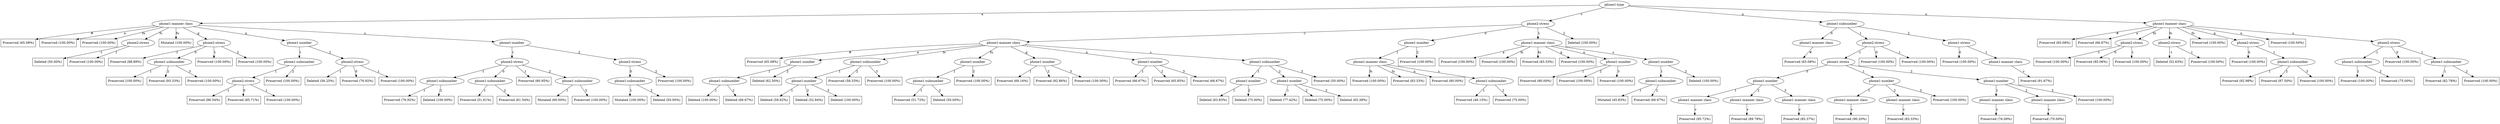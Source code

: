 digraph G {
"bg==" [ shape=ellipse label="phone1-type"]
"bg==" -> "bi0w" [ label="a" ]
"bi0w" [ shape=ellipse label="phone1-manner class"]
"bi0w" -> "bi0wLTA=" [ label="#" ]
"bi0wLTA=" [ shape=box label="Preserved (65.08%)"]
"bi0w" -> "bi0wLTEw" [ label="a" ]
"bi0wLTEw" [ shape=box label="Preserved (100.00%)"]
"bi0w" -> "bi0wLTEx" [ label="fn" ]
"bi0wLTEx" [ shape=box label="Preserved (100.00%)"]
"bi0w" -> "bi0wLTEy" [ label="fs" ]
"bi0wLTEy" [ shape=ellipse label="phone2-stress"]
"bi0wLTEy" -> "bi0wLTEyLTA=" [ label="-1" ]
"bi0wLTEyLTA=" [ shape=box label="Deleted (50.00%)"]
"bi0wLTEy" -> "bi0wLTEyLTI=" [ label="1" ]
"bi0wLTEyLTI=" [ shape=box label="Preserved (100.00%)"]
"bi0w" -> "bi0wLTEz" [ label="fu" ]
"bi0wLTEz" [ shape=box label="Mutated (100.00%)"]
"bi0w" -> "bi0wLTE0" [ label="g" ]
"bi0wLTE0" [ shape=ellipse label="phone2-stress"]
"bi0wLTE0" -> "bi0wLTE0LTA=" [ label="-1" ]
"bi0wLTE0LTA=" [ shape=box label="Preserved (88.89%)"]
"bi0wLTE0" -> "bi0wLTE0LTE=" [ label="0" ]
"bi0wLTE0LTE=" [ shape=ellipse label="phone1-subnumber"]
"bi0wLTE0LTE=" -> "bi0wLTE0LTEtMQ==" [ label="1" ]
"bi0wLTE0LTEtMQ==" [ shape=box label="Preserved (100.00%)"]
"bi0wLTE0LTE=" -> "bi0wLTE0LTEtMg==" [ label="2" ]
"bi0wLTE0LTEtMg==" [ shape=box label="Preserved (93.33%)"]
"bi0wLTE0LTE=" -> "bi0wLTE0LTEtMw==" [ label="3" ]
"bi0wLTE0LTEtMw==" [ shape=box label="Preserved (100.00%)"]
"bi0wLTE0" -> "bi0wLTE0LTI=" [ label="1" ]
"bi0wLTE0LTI=" [ shape=box label="Preserved (100.00%)"]
"bi0wLTE0" -> "bi0wLTE0LTM=" [ label="2" ]
"bi0wLTE0LTM=" [ shape=box label="Preserved (100.00%)"]
"bi0w" -> "bi0wLTE1" [ label="n" ]
"bi0wLTE1" [ shape=ellipse label="phone1-number"]
"bi0wLTE1" -> "bi0wLTE1LTE=" [ label="1" ]
"bi0wLTE1LTE=" [ shape=ellipse label="phone1-subnumber"]
"bi0wLTE1LTE=" -> "bi0wLTE1LTEtMQ==" [ label="1" ]
"bi0wLTE1LTEtMQ==" [ shape=ellipse label="phone2-stress"]
"bi0wLTE1LTEtMQ==" -> "bi0wLTE1LTEtMS0w" [ label="-1" ]
"bi0wLTE1LTEtMS0w" [ shape=box label="Preserved (86.54%)"]
"bi0wLTE1LTEtMQ==" -> "bi0wLTE1LTEtMS0x" [ label="0" ]
"bi0wLTE1LTEtMS0x" [ shape=box label="Preserved (85.71%)"]
"bi0wLTE1LTEtMQ==" -> "bi0wLTE1LTEtMS0y" [ label="1" ]
"bi0wLTE1LTEtMS0y" [ shape=box label="Preserved (100.00%)"]
"bi0wLTE1LTE=" -> "bi0wLTE1LTEtMg==" [ label="2" ]
"bi0wLTE1LTEtMg==" [ shape=box label="Preserved (100.00%)"]
"bi0wLTE1" -> "bi0wLTE1LTI=" [ label="2" ]
"bi0wLTE1LTI=" [ shape=ellipse label="phone2-stress"]
"bi0wLTE1LTI=" -> "bi0wLTE1LTItMA==" [ label="-1" ]
"bi0wLTE1LTItMA==" [ shape=box label="Deleted (56.25%)"]
"bi0wLTE1LTI=" -> "bi0wLTE1LTItMQ==" [ label="0" ]
"bi0wLTE1LTItMQ==" [ shape=box label="Preserved (76.92%)"]
"bi0wLTE1LTI=" -> "bi0wLTE1LTItMg==" [ label="1" ]
"bi0wLTE1LTItMg==" [ shape=box label="Preserved (100.00%)"]
"bi0w" -> "bi0wLTE2" [ label="s" ]
"bi0wLTE2" [ shape=ellipse label="phone1-number"]
"bi0wLTE2" -> "bi0wLTE2LTE=" [ label="1" ]
"bi0wLTE2LTE=" [ shape=ellipse label="phone2-stress"]
"bi0wLTE2LTE=" -> "bi0wLTE2LTEtMA==" [ label="-1" ]
"bi0wLTE2LTEtMA==" [ shape=ellipse label="phone1-subnumber"]
"bi0wLTE2LTEtMA==" -> "bi0wLTE2LTEtMC0x" [ label="1" ]
"bi0wLTE2LTEtMC0x" [ shape=box label="Preserved (76.92%)"]
"bi0wLTE2LTEtMA==" -> "bi0wLTE2LTEtMC0y" [ label="2" ]
"bi0wLTE2LTEtMC0y" [ shape=box label="Deleted (100.00%)"]
"bi0wLTE2LTE=" -> "bi0wLTE2LTEtMQ==" [ label="0" ]
"bi0wLTE2LTEtMQ==" [ shape=ellipse label="phone1-subnumber"]
"bi0wLTE2LTEtMQ==" -> "bi0wLTE2LTEtMS0x" [ label="1" ]
"bi0wLTE2LTEtMS0x" [ shape=box label="Preserved (51.61%)"]
"bi0wLTE2LTEtMQ==" -> "bi0wLTE2LTEtMS0y" [ label="2" ]
"bi0wLTE2LTEtMS0y" [ shape=box label="Preserved (61.54%)"]
"bi0wLTE2LTE=" -> "bi0wLTE2LTEtMg==" [ label="1" ]
"bi0wLTE2LTEtMg==" [ shape=box label="Preserved (80.95%)"]
"bi0wLTE2LTE=" -> "bi0wLTE2LTEtMw==" [ label="2" ]
"bi0wLTE2LTEtMw==" [ shape=ellipse label="phone1-subnumber"]
"bi0wLTE2LTEtMw==" -> "bi0wLTE2LTEtMy0x" [ label="1" ]
"bi0wLTE2LTEtMy0x" [ shape=box label="Mutated (60.00%)"]
"bi0wLTE2LTEtMw==" -> "bi0wLTE2LTEtMy0z" [ label="3" ]
"bi0wLTE2LTEtMy0z" [ shape=box label="Preserved (100.00%)"]
"bi0wLTE2" -> "bi0wLTE2LTI=" [ label="2" ]
"bi0wLTE2LTI=" [ shape=ellipse label="phone2-stress"]
"bi0wLTE2LTI=" -> "bi0wLTE2LTItMQ==" [ label="0" ]
"bi0wLTE2LTItMQ==" [ shape=ellipse label="phone1-subnumber"]
"bi0wLTE2LTItMQ==" -> "bi0wLTE2LTItMS0x" [ label="1" ]
"bi0wLTE2LTItMS0x" [ shape=box label="Mutated (100.00%)"]
"bi0wLTE2LTItMQ==" -> "bi0wLTE2LTItMS0y" [ label="2" ]
"bi0wLTE2LTItMS0y" [ shape=box label="Deleted (50.00%)"]
"bi0wLTE2LTI=" -> "bi0wLTE2LTItMw==" [ label="2" ]
"bi0wLTE2LTItMw==" [ shape=box label="Preserved (100.00%)"]
"bg==" -> "bi0x" [ label="c" ]
"bi0x" [ shape=ellipse label="phone2-stress"]
"bi0x" -> "bi0xLTA=" [ label="-1" ]
"bi0xLTA=" [ shape=ellipse label="phone1-manner class"]
"bi0xLTA=" -> "bi0xLTAtMA==" [ label="#" ]
"bi0xLTAtMA==" [ shape=box label="Preserved (65.08%)"]
"bi0xLTA=" -> "bi0xLTAtMTA=" [ label="a" ]
"bi0xLTAtMTA=" [ shape=ellipse label="phone1-number"]
"bi0xLTAtMTA=" -> "bi0xLTAtMTAtMQ==" [ label="1" ]
"bi0xLTAtMTAtMQ==" [ shape=ellipse label="phone1-subnumber"]
"bi0xLTAtMTAtMQ==" -> "bi0xLTAtMTAtMS0x" [ label="1" ]
"bi0xLTAtMTAtMS0x" [ shape=box label="Deleted (100.00%)"]
"bi0xLTAtMTAtMQ==" -> "bi0xLTAtMTAtMS0y" [ label="2" ]
"bi0xLTAtMTAtMS0y" [ shape=box label="Deleted (66.67%)"]
"bi0xLTAtMTA=" -> "bi0xLTAtMTAtMg==" [ label="2" ]
"bi0xLTAtMTAtMg==" [ shape=box label="Deleted (62.50%)"]
"bi0xLTA=" -> "bi0xLTAtMTI=" [ label="fs" ]
"bi0xLTAtMTI=" [ shape=ellipse label="phone1-subnumber"]
"bi0xLTAtMTI=" -> "bi0xLTAtMTItMQ==" [ label="1" ]
"bi0xLTAtMTItMQ==" [ shape=ellipse label="phone1-number"]
"bi0xLTAtMTItMQ==" -> "bi0xLTAtMTItMS0x" [ label="1" ]
"bi0xLTAtMTItMS0x" [ shape=box label="Deleted (59.62%)"]
"bi0xLTAtMTItMQ==" -> "bi0xLTAtMTItMS0y" [ label="2" ]
"bi0xLTAtMTItMS0y" [ shape=box label="Deleted (52.94%)"]
"bi0xLTAtMTItMQ==" -> "bi0xLTAtMTItMS0z" [ label="3" ]
"bi0xLTAtMTItMS0z" [ shape=box label="Deleted (100.00%)"]
"bi0xLTAtMTI=" -> "bi0xLTAtMTItMg==" [ label="2" ]
"bi0xLTAtMTItMg==" [ shape=box label="Preserved (58.33%)"]
"bi0xLTAtMTI=" -> "bi0xLTAtMTItMw==" [ label="3" ]
"bi0xLTAtMTItMw==" [ shape=box label="Preserved (100.00%)"]
"bi0xLTA=" -> "bi0xLTAtMTM=" [ label="fu" ]
"bi0xLTAtMTM=" [ shape=ellipse label="phone1-number"]
"bi0xLTAtMTM=" -> "bi0xLTAtMTMtMQ==" [ label="1" ]
"bi0xLTAtMTMtMQ==" [ shape=ellipse label="phone1-subnumber"]
"bi0xLTAtMTMtMQ==" -> "bi0xLTAtMTMtMS0x" [ label="1" ]
"bi0xLTAtMTMtMS0x" [ shape=box label="Preserved (51.72%)"]
"bi0xLTAtMTMtMQ==" -> "bi0xLTAtMTMtMS0y" [ label="2" ]
"bi0xLTAtMTMtMS0y" [ shape=box label="Deleted (50.00%)"]
"bi0xLTAtMTM=" -> "bi0xLTAtMTMtMg==" [ label="2" ]
"bi0xLTAtMTMtMg==" [ shape=box label="Preserved (100.00%)"]
"bi0xLTA=" -> "bi0xLTAtMTQ=" [ label="g" ]
"bi0xLTAtMTQ=" [ shape=ellipse label="phone1-number"]
"bi0xLTAtMTQ=" -> "bi0xLTAtMTQtMQ==" [ label="1" ]
"bi0xLTAtMTQtMQ==" [ shape=box label="Preserved (69.16%)"]
"bi0xLTAtMTQ=" -> "bi0xLTAtMTQtMg==" [ label="2" ]
"bi0xLTAtMTQtMg==" [ shape=box label="Preserved (92.86%)"]
"bi0xLTAtMTQ=" -> "bi0xLTAtMTQtMw==" [ label="3" ]
"bi0xLTAtMTQtMw==" [ shape=box label="Preserved (100.00%)"]
"bi0xLTA=" -> "bi0xLTAtMTU=" [ label="n" ]
"bi0xLTAtMTU=" [ shape=ellipse label="phone1-number"]
"bi0xLTAtMTU=" -> "bi0xLTAtMTUtMQ==" [ label="1" ]
"bi0xLTAtMTUtMQ==" [ shape=box label="Preserved (66.67%)"]
"bi0xLTAtMTU=" -> "bi0xLTAtMTUtMg==" [ label="2" ]
"bi0xLTAtMTUtMg==" [ shape=box label="Preserved (65.85%)"]
"bi0xLTAtMTU=" -> "bi0xLTAtMTUtMw==" [ label="3" ]
"bi0xLTAtMTUtMw==" [ shape=box label="Preserved (66.67%)"]
"bi0xLTA=" -> "bi0xLTAtMTY=" [ label="s" ]
"bi0xLTAtMTY=" [ shape=ellipse label="phone1-subnumber"]
"bi0xLTAtMTY=" -> "bi0xLTAtMTYtMQ==" [ label="1" ]
"bi0xLTAtMTYtMQ==" [ shape=ellipse label="phone1-number"]
"bi0xLTAtMTYtMQ==" -> "bi0xLTAtMTYtMS0x" [ label="1" ]
"bi0xLTAtMTYtMS0x" [ shape=box label="Deleted (63.83%)"]
"bi0xLTAtMTYtMQ==" -> "bi0xLTAtMTYtMS0y" [ label="2" ]
"bi0xLTAtMTYtMS0y" [ shape=box label="Deleted (75.00%)"]
"bi0xLTAtMTY=" -> "bi0xLTAtMTYtMg==" [ label="2" ]
"bi0xLTAtMTYtMg==" [ shape=ellipse label="phone1-number"]
"bi0xLTAtMTYtMg==" -> "bi0xLTAtMTYtMi0x" [ label="1" ]
"bi0xLTAtMTYtMi0x" [ shape=box label="Deleted (77.42%)"]
"bi0xLTAtMTYtMg==" -> "bi0xLTAtMTYtMi0y" [ label="2" ]
"bi0xLTAtMTYtMi0y" [ shape=box label="Deleted (75.00%)"]
"bi0xLTAtMTYtMg==" -> "bi0xLTAtMTYtMi0z" [ label="3" ]
"bi0xLTAtMTYtMi0z" [ shape=box label="Deleted (65.38%)"]
"bi0xLTAtMTY=" -> "bi0xLTAtMTYtMw==" [ label="3" ]
"bi0xLTAtMTYtMw==" [ shape=box label="Preserved (50.00%)"]
"bi0x" -> "bi0xLTE=" [ label="0" ]
"bi0xLTE=" [ shape=ellipse label="phone1-number"]
"bi0xLTE=" -> "bi0xLTEtMQ==" [ label="1" ]
"bi0xLTEtMQ==" [ shape=ellipse label="phone1-manner class"]
"bi0xLTEtMQ==" -> "bi0xLTEtMS0xMg==" [ label="fs" ]
"bi0xLTEtMS0xMg==" [ shape=box label="Preserved (100.00%)"]
"bi0xLTEtMQ==" -> "bi0xLTEtMS0xMw==" [ label="fu" ]
"bi0xLTEtMS0xMw==" [ shape=box label="Preserved (83.33%)"]
"bi0xLTEtMQ==" -> "bi0xLTEtMS0xNQ==" [ label="n" ]
"bi0xLTEtMS0xNQ==" [ shape=box label="Preserved (80.00%)"]
"bi0xLTEtMQ==" -> "bi0xLTEtMS0xNg==" [ label="s" ]
"bi0xLTEtMS0xNg==" [ shape=ellipse label="phone1-subnumber"]
"bi0xLTEtMS0xNg==" -> "bi0xLTEtMS0xNi0x" [ label="1" ]
"bi0xLTEtMS0xNi0x" [ shape=box label="Preserved (46.15%)"]
"bi0xLTEtMS0xNg==" -> "bi0xLTEtMS0xNi0y" [ label="2" ]
"bi0xLTEtMS0xNi0y" [ shape=box label="Preserved (75.00%)"]
"bi0xLTE=" -> "bi0xLTEtMg==" [ label="2" ]
"bi0xLTEtMg==" [ shape=box label="Preserved (100.00%)"]
"bi0x" -> "bi0xLTI=" [ label="1" ]
"bi0xLTI=" [ shape=ellipse label="phone1-manner class"]
"bi0xLTI=" -> "bi0xLTItMTA=" [ label="a" ]
"bi0xLTItMTA=" [ shape=box label="Preserved (100.00%)"]
"bi0xLTI=" -> "bi0xLTItMTI=" [ label="fs" ]
"bi0xLTItMTI=" [ shape=box label="Preserved (100.00%)"]
"bi0xLTI=" -> "bi0xLTItMTM=" [ label="fu" ]
"bi0xLTItMTM=" [ shape=box label="Preserved (83.33%)"]
"bi0xLTI=" -> "bi0xLTItMTQ=" [ label="g" ]
"bi0xLTItMTQ=" [ shape=box label="Preserved (100.00%)"]
"bi0xLTI=" -> "bi0xLTItMTU=" [ label="n" ]
"bi0xLTItMTU=" [ shape=ellipse label="phone1-number"]
"bi0xLTItMTU=" -> "bi0xLTItMTUtMQ==" [ label="1" ]
"bi0xLTItMTUtMQ==" [ shape=box label="Preserved (80.00%)"]
"bi0xLTItMTU=" -> "bi0xLTItMTUtMg==" [ label="2" ]
"bi0xLTItMTUtMg==" [ shape=box label="Preserved (100.00%)"]
"bi0xLTItMTU=" -> "bi0xLTItMTUtMw==" [ label="3" ]
"bi0xLTItMTUtMw==" [ shape=box label="Preserved (100.00%)"]
"bi0xLTI=" -> "bi0xLTItMTY=" [ label="s" ]
"bi0xLTItMTY=" [ shape=ellipse label="phone1-number"]
"bi0xLTItMTY=" -> "bi0xLTItMTYtMQ==" [ label="1" ]
"bi0xLTItMTYtMQ==" [ shape=ellipse label="phone1-subnumber"]
"bi0xLTItMTYtMQ==" -> "bi0xLTItMTYtMS0x" [ label="1" ]
"bi0xLTItMTYtMS0x" [ shape=box label="Mutated (45.83%)"]
"bi0xLTItMTYtMQ==" -> "bi0xLTItMTYtMS0y" [ label="2" ]
"bi0xLTItMTYtMS0y" [ shape=box label="Preserved (66.67%)"]
"bi0xLTItMTY=" -> "bi0xLTItMTYtMg==" [ label="2" ]
"bi0xLTItMTYtMg==" [ shape=box label="Deleted (100.00%)"]
"bi0x" -> "bi0xLTM=" [ label="2" ]
"bi0xLTM=" [ shape=box label="Deleted (100.00%)"]
"bg==" -> "bi0y" [ label="n" ]
"bi0y" [ shape=ellipse label="phone1-subnumber"]
"bi0y" -> "bi0yLTA=" [ label="0" ]
"bi0yLTA=" [ shape=ellipse label="phone1-manner class"]
"bi0yLTA=" -> "bi0yLTAtMA==" [ label="#" ]
"bi0yLTAtMA==" [ shape=box label="Preserved (65.08%)"]
"bi0y" -> "bi0yLTE=" [ label="1" ]
"bi0yLTE=" [ shape=ellipse label="phone2-stress"]
"bi0yLTE=" -> "bi0yLTEtMA==" [ label="-1" ]
"bi0yLTEtMA==" [ shape=ellipse label="phone1-stress"]
"bi0yLTEtMA==" -> "bi0yLTEtMC0x" [ label="0" ]
"bi0yLTEtMC0x" [ shape=ellipse label="phone1-number"]
"bi0yLTEtMC0x" -> "bi0yLTEtMC0xLTE=" [ label="1" ]
"bi0yLTEtMC0xLTE=" [ shape=ellipse label="phone1-manner class"]
"bi0yLTEtMC0xLTE=" -> "bi0yLTEtMC0xLTEtMTc=" [ label="v" ]
"bi0yLTEtMC0xLTEtMTc=" [ shape=box label="Preserved (95.72%)"]
"bi0yLTEtMC0x" -> "bi0yLTEtMC0xLTI=" [ label="2" ]
"bi0yLTEtMC0xLTI=" [ shape=ellipse label="phone1-manner class"]
"bi0yLTEtMC0xLTI=" -> "bi0yLTEtMC0xLTItMTc=" [ label="v" ]
"bi0yLTEtMC0xLTItMTc=" [ shape=box label="Preserved (89.78%)"]
"bi0yLTEtMC0x" -> "bi0yLTEtMC0xLTM=" [ label="3" ]
"bi0yLTEtMC0xLTM=" [ shape=ellipse label="phone1-manner class"]
"bi0yLTEtMC0xLTM=" -> "bi0yLTEtMC0xLTMtMTc=" [ label="v" ]
"bi0yLTEtMC0xLTMtMTc=" [ shape=box label="Preserved (85.37%)"]
"bi0yLTEtMA==" -> "bi0yLTEtMC0y" [ label="1" ]
"bi0yLTEtMC0y" [ shape=ellipse label="phone1-number"]
"bi0yLTEtMC0y" -> "bi0yLTEtMC0yLTE=" [ label="1" ]
"bi0yLTEtMC0yLTE=" [ shape=ellipse label="phone1-manner class"]
"bi0yLTEtMC0yLTE=" -> "bi0yLTEtMC0yLTEtMTc=" [ label="v" ]
"bi0yLTEtMC0yLTEtMTc=" [ shape=box label="Preserved (90.20%)"]
"bi0yLTEtMC0y" -> "bi0yLTEtMC0yLTI=" [ label="2" ]
"bi0yLTEtMC0yLTI=" [ shape=ellipse label="phone1-manner class"]
"bi0yLTEtMC0yLTI=" -> "bi0yLTEtMC0yLTItMTc=" [ label="v" ]
"bi0yLTEtMC0yLTItMTc=" [ shape=box label="Preserved (83.33%)"]
"bi0yLTEtMC0y" -> "bi0yLTEtMC0yLTM=" [ label="3" ]
"bi0yLTEtMC0yLTM=" [ shape=box label="Preserved (100.00%)"]
"bi0yLTEtMA==" -> "bi0yLTEtMC0z" [ label="2" ]
"bi0yLTEtMC0z" [ shape=ellipse label="phone1-number"]
"bi0yLTEtMC0z" -> "bi0yLTEtMC0zLTE=" [ label="1" ]
"bi0yLTEtMC0zLTE=" [ shape=ellipse label="phone1-manner class"]
"bi0yLTEtMC0zLTE=" -> "bi0yLTEtMC0zLTEtMTc=" [ label="v" ]
"bi0yLTEtMC0zLTEtMTc=" [ shape=box label="Preserved (76.09%)"]
"bi0yLTEtMC0z" -> "bi0yLTEtMC0zLTI=" [ label="2" ]
"bi0yLTEtMC0zLTI=" [ shape=ellipse label="phone1-manner class"]
"bi0yLTEtMC0zLTI=" -> "bi0yLTEtMC0zLTItMTc=" [ label="v" ]
"bi0yLTEtMC0zLTItMTc=" [ shape=box label="Preserved (70.00%)"]
"bi0yLTEtMC0z" -> "bi0yLTEtMC0zLTM=" [ label="3" ]
"bi0yLTEtMC0zLTM=" [ shape=box label="Preserved (100.00%)"]
"bi0yLTE=" -> "bi0yLTEtMQ==" [ label="0" ]
"bi0yLTEtMQ==" [ shape=box label="Preserved (100.00%)"]
"bi0yLTE=" -> "bi0yLTEtMg==" [ label="1" ]
"bi0yLTEtMg==" [ shape=box label="Preserved (100.00%)"]
"bi0y" -> "bi0yLTI=" [ label="2" ]
"bi0yLTI=" [ shape=ellipse label="phone1-stress"]
"bi0yLTI=" -> "bi0yLTItMQ==" [ label="0" ]
"bi0yLTItMQ==" [ shape=box label="Preserved (100.00%)"]
"bi0yLTI=" -> "bi0yLTItMg==" [ label="1" ]
"bi0yLTItMg==" [ shape=ellipse label="phone1-manner class"]
"bi0yLTItMg==" -> "bi0yLTItMi0xNw==" [ label="v" ]
"bi0yLTItMi0xNw==" [ shape=box label="Preserved (91.67%)"]
"bg==" -> "bi0z" [ label="o" ]
"bi0z" [ shape=ellipse label="phone1-manner class"]
"bi0z" -> "bi0zLTA=" [ label="#" ]
"bi0zLTA=" [ shape=box label="Preserved (65.08%)"]
"bi0z" -> "bi0zLTEw" [ label="a" ]
"bi0zLTEw" [ shape=box label="Preserved (66.67%)"]
"bi0z" -> "bi0zLTEx" [ label="fn" ]
"bi0zLTEx" [ shape=ellipse label="phone2-stress"]
"bi0zLTEx" -> "bi0zLTExLTA=" [ label="-1" ]
"bi0zLTExLTA=" [ shape=box label="Preserved (100.00%)"]
"bi0zLTEx" -> "bi0zLTExLTE=" [ label="0" ]
"bi0zLTExLTE=" [ shape=box label="Preserved (85.06%)"]
"bi0zLTEx" -> "bi0zLTExLTI=" [ label="1" ]
"bi0zLTExLTI=" [ shape=box label="Preserved (100.00%)"]
"bi0z" -> "bi0zLTEy" [ label="fs" ]
"bi0zLTEy" [ shape=ellipse label="phone2-stress"]
"bi0zLTEy" -> "bi0zLTEyLTA=" [ label="-1" ]
"bi0zLTEyLTA=" [ shape=box label="Deleted (52.63%)"]
"bi0zLTEy" -> "bi0zLTEyLTI=" [ label="1" ]
"bi0zLTEyLTI=" [ shape=box label="Preserved (100.00%)"]
"bi0z" -> "bi0zLTEz" [ label="fu" ]
"bi0zLTEz" [ shape=box label="Preserved (100.00%)"]
"bi0z" -> "bi0zLTE0" [ label="g" ]
"bi0zLTE0" [ shape=ellipse label="phone2-stress"]
"bi0zLTE0" -> "bi0zLTE0LTE=" [ label="0" ]
"bi0zLTE0LTE=" [ shape=box label="Preserved (100.00%)"]
"bi0zLTE0" -> "bi0zLTE0LTI=" [ label="1" ]
"bi0zLTE0LTI=" [ shape=ellipse label="phone1-subnumber"]
"bi0zLTE0LTI=" -> "bi0zLTE0LTItMQ==" [ label="1" ]
"bi0zLTE0LTItMQ==" [ shape=box label="Preserved (92.98%)"]
"bi0zLTE0LTI=" -> "bi0zLTE0LTItMg==" [ label="2" ]
"bi0zLTE0LTItMg==" [ shape=box label="Preserved (87.50%)"]
"bi0zLTE0LTI=" -> "bi0zLTE0LTItMw==" [ label="3" ]
"bi0zLTE0LTItMw==" [ shape=box label="Preserved (100.00%)"]
"bi0z" -> "bi0zLTE1" [ label="n" ]
"bi0zLTE1" [ shape=box label="Preserved (100.00%)"]
"bi0z" -> "bi0zLTE2" [ label="s" ]
"bi0zLTE2" [ shape=ellipse label="phone2-stress"]
"bi0zLTE2" -> "bi0zLTE2LTA=" [ label="-1" ]
"bi0zLTE2LTA=" [ shape=ellipse label="phone1-subnumber"]
"bi0zLTE2LTA=" -> "bi0zLTE2LTAtMQ==" [ label="1" ]
"bi0zLTE2LTAtMQ==" [ shape=box label="Preserved (100.00%)"]
"bi0zLTE2LTA=" -> "bi0zLTE2LTAtMg==" [ label="2" ]
"bi0zLTE2LTAtMg==" [ shape=box label="Preserved (75.00%)"]
"bi0zLTE2" -> "bi0zLTE2LTE=" [ label="0" ]
"bi0zLTE2LTE=" [ shape=box label="Preserved (100.00%)"]
"bi0zLTE2" -> "bi0zLTE2LTI=" [ label="1" ]
"bi0zLTE2LTI=" [ shape=ellipse label="phone1-subnumber"]
"bi0zLTE2LTI=" -> "bi0zLTE2LTItMQ==" [ label="1" ]
"bi0zLTE2LTItMQ==" [ shape=box label="Preserved (82.78%)"]
"bi0zLTE2LTI=" -> "bi0zLTE2LTItMg==" [ label="2" ]
"bi0zLTE2LTItMg==" [ shape=box label="Preserved (100.00%)"]
}
